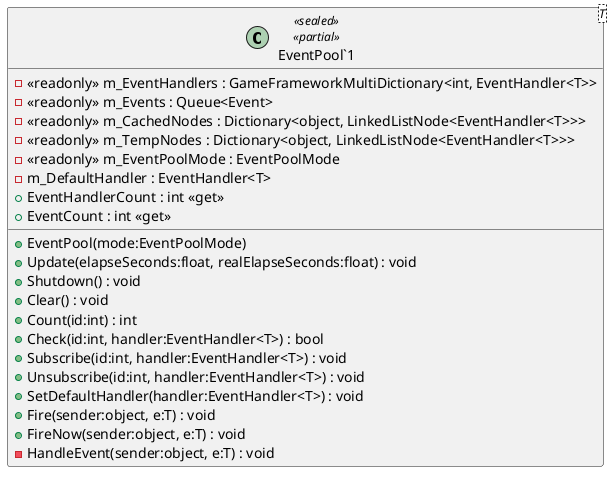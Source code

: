 @startuml
class "EventPool`1"<T> <<sealed>> <<partial>> {
    - <<readonly>> m_EventHandlers : GameFrameworkMultiDictionary<int, EventHandler<T>>
    - <<readonly>> m_Events : Queue<Event>
    - <<readonly>> m_CachedNodes : Dictionary<object, LinkedListNode<EventHandler<T>>>
    - <<readonly>> m_TempNodes : Dictionary<object, LinkedListNode<EventHandler<T>>>
    - <<readonly>> m_EventPoolMode : EventPoolMode
    - m_DefaultHandler : EventHandler<T>
    + EventPool(mode:EventPoolMode)
    + EventHandlerCount : int <<get>>
    + EventCount : int <<get>>
    + Update(elapseSeconds:float, realElapseSeconds:float) : void
    + Shutdown() : void
    + Clear() : void
    + Count(id:int) : int
    + Check(id:int, handler:EventHandler<T>) : bool
    + Subscribe(id:int, handler:EventHandler<T>) : void
    + Unsubscribe(id:int, handler:EventHandler<T>) : void
    + SetDefaultHandler(handler:EventHandler<T>) : void
    + Fire(sender:object, e:T) : void
    + FireNow(sender:object, e:T) : void
    - HandleEvent(sender:object, e:T) : void
}
@enduml
